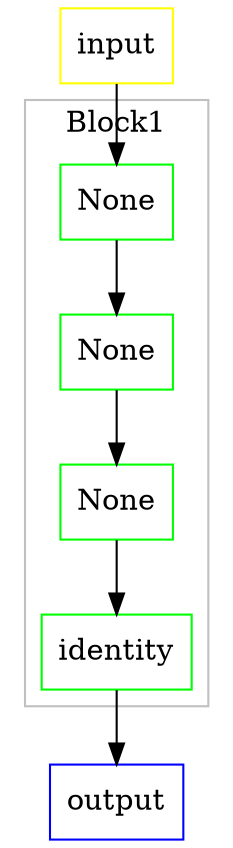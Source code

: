 digraph G {
    0[style=solid,color=yellow,shape=box,label="input"];

    subgraph cluster_0 {
    color=gray;
    node [style=solid,color=green,shape=box];
    10[label="None"];
    11[label="None"];
    12[label="None"];
    13[label="identity"];
    label = "Block1";
    }

    1[style=solid,color=blue,shape=box,label="output"];
    0 -> 10

    10 -> 11
    11 -> 12
    12 -> 13
    13 -> 1

}
